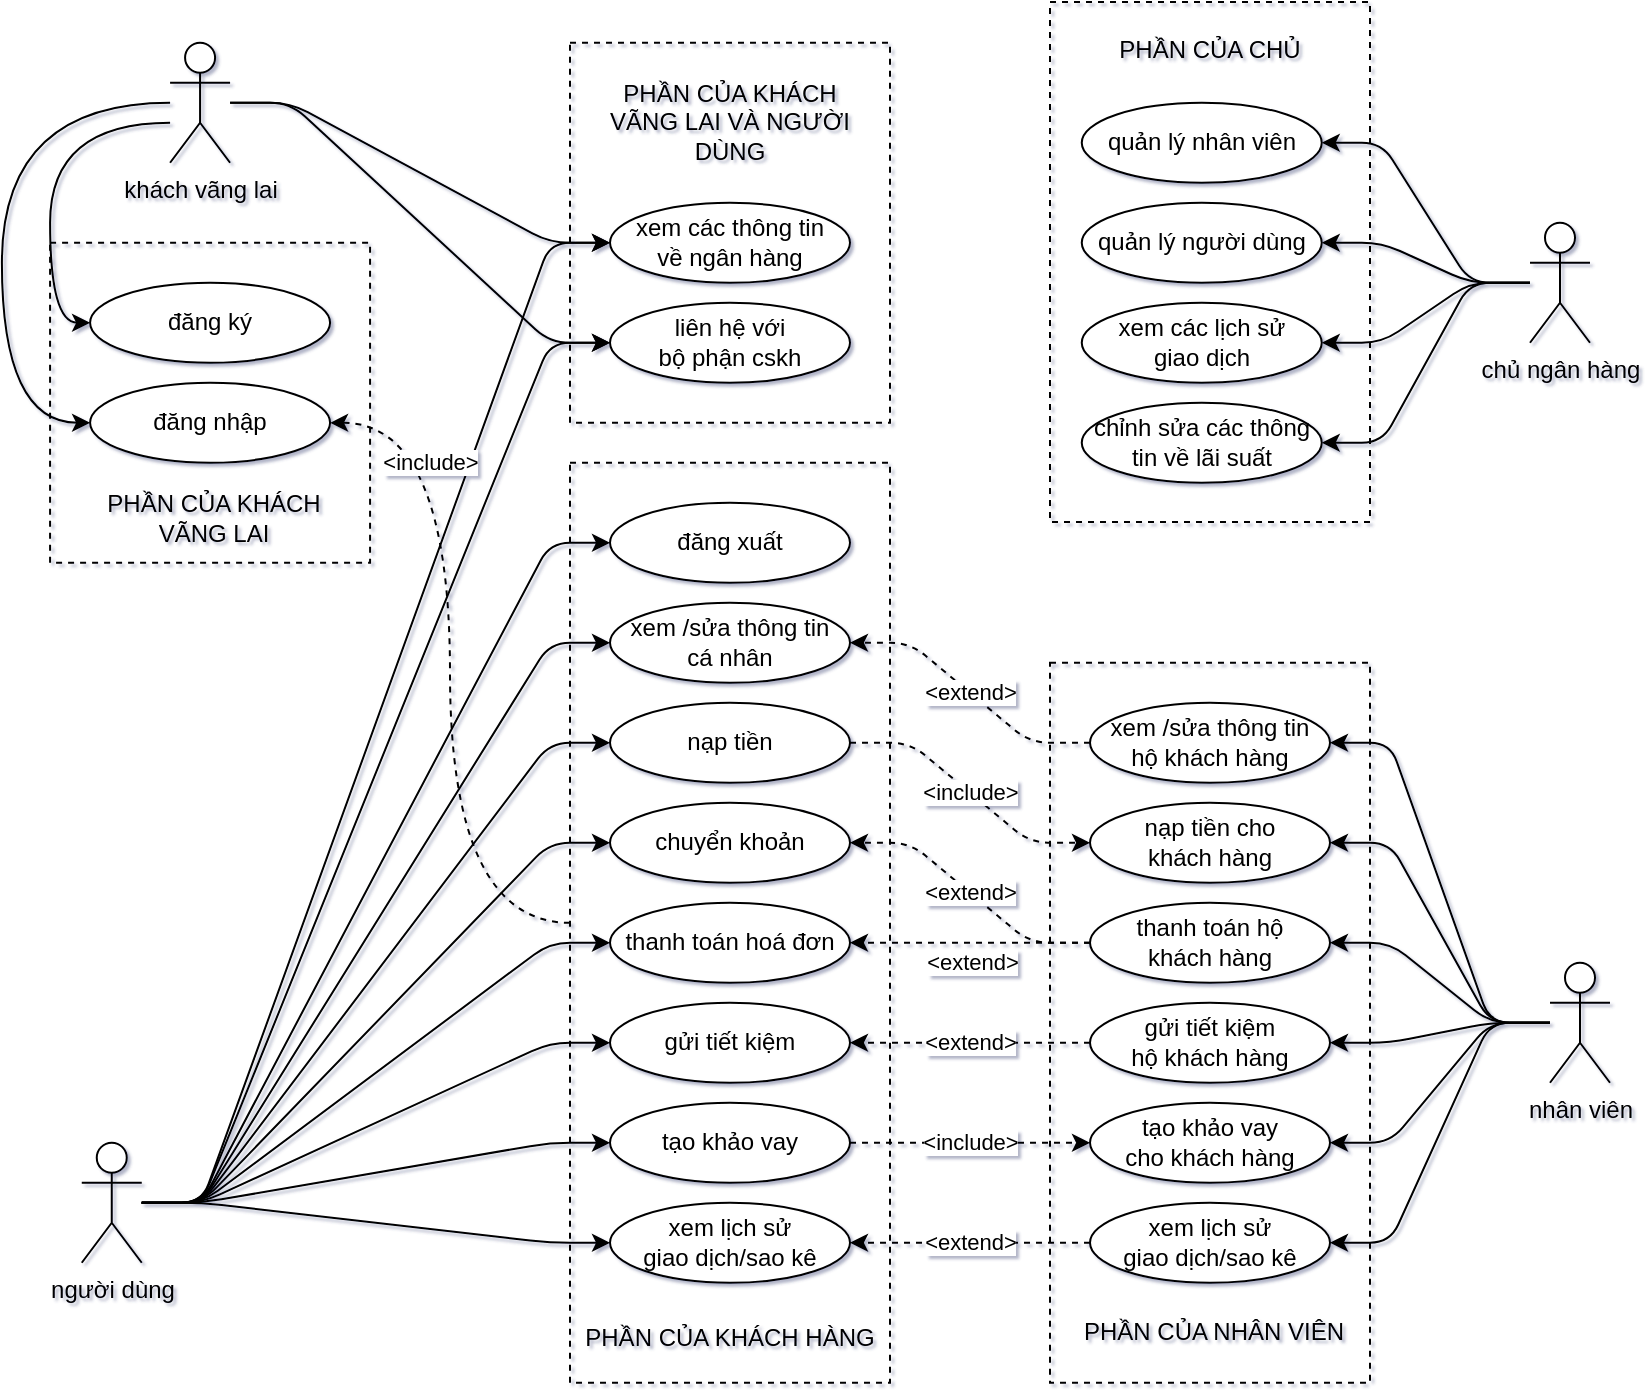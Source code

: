 <mxfile>
    <diagram id="WVsYJjlgSvCBYWmrNCYB" name="Page-1">
        <mxGraphModel dx="1054" dy="612" grid="1" gridSize="10" guides="1" tooltips="1" connect="1" arrows="1" fold="1" page="1" pageScale="1" pageWidth="869" pageHeight="780" background="#ffffff" math="0" shadow="1">
            <root>
                <mxCell id="0"/>
                <mxCell id="1" parent="0"/>
                <mxCell id="161" value="" style="group" parent="1" vertex="1" connectable="0">
                    <mxGeometry x="320" y="270.37" width="160" height="460" as="geometry"/>
                </mxCell>
                <mxCell id="156" value="" style="rounded=0;whiteSpace=wrap;html=1;fillColor=none;dashed=1;" parent="161" vertex="1">
                    <mxGeometry width="160" height="460" as="geometry"/>
                </mxCell>
                <mxCell id="160" value="PHẦN CỦA KHÁCH HÀNG" style="text;html=1;strokeColor=none;fillColor=none;align=center;verticalAlign=middle;whiteSpace=wrap;rounded=0;dashed=1;" parent="161" vertex="1">
                    <mxGeometry x="5" y="423.922" width="150" height="27.059" as="geometry"/>
                </mxCell>
                <mxCell id="167" value="" style="group" parent="1" vertex="1" connectable="0">
                    <mxGeometry x="560" y="40" width="160" height="260" as="geometry"/>
                </mxCell>
                <mxCell id="159" value="" style="rounded=0;whiteSpace=wrap;html=1;fillColor=none;dashed=1;" parent="167" vertex="1">
                    <mxGeometry width="160" height="260" as="geometry"/>
                </mxCell>
                <mxCell id="165" value="PHẦN CỦA CHỦ" style="text;html=1;strokeColor=none;fillColor=none;align=center;verticalAlign=middle;whiteSpace=wrap;rounded=0;dashed=1;" parent="167" vertex="1">
                    <mxGeometry x="10.0" y="10.0" width="140" height="28.889" as="geometry"/>
                </mxCell>
                <mxCell id="163" value="" style="group" parent="1" vertex="1" connectable="0">
                    <mxGeometry x="560" y="370.37" width="160" height="360" as="geometry"/>
                </mxCell>
                <mxCell id="157" value="" style="rounded=0;whiteSpace=wrap;html=1;fillColor=none;dashed=1;" parent="163" vertex="1">
                    <mxGeometry width="160" height="360" as="geometry"/>
                </mxCell>
                <mxCell id="162" value="PHẦN CỦA NHÂN VIÊN" style="text;html=1;strokeColor=none;fillColor=none;align=center;verticalAlign=middle;whiteSpace=wrap;rounded=0;dashed=1;" parent="163" vertex="1">
                    <mxGeometry x="12.18" y="320" width="140" height="30" as="geometry"/>
                </mxCell>
                <mxCell id="81" style="edgeStyle=entityRelationEdgeStyle;html=1;" parent="1" source="10" target="13" edge="1">
                    <mxGeometry relative="1" as="geometry"/>
                </mxCell>
                <mxCell id="84" style="edgeStyle=entityRelationEdgeStyle;html=1;entryX=0;entryY=0.5;entryDx=0;entryDy=0;" parent="1" source="10" target="30" edge="1">
                    <mxGeometry relative="1" as="geometry"/>
                </mxCell>
                <mxCell id="182" style="edgeStyle=orthogonalEdgeStyle;html=1;entryX=0;entryY=0.5;entryDx=0;entryDy=0;curved=1;" parent="1" source="10" target="173" edge="1">
                    <mxGeometry relative="1" as="geometry">
                        <Array as="points">
                            <mxPoint x="60.04" y="100.37"/>
                            <mxPoint x="60.04" y="200.37"/>
                        </Array>
                    </mxGeometry>
                </mxCell>
                <mxCell id="183" style="edgeStyle=orthogonalEdgeStyle;curved=1;html=1;entryX=0;entryY=0.5;entryDx=0;entryDy=0;" parent="1" source="10" target="174" edge="1">
                    <mxGeometry relative="1" as="geometry">
                        <Array as="points">
                            <mxPoint x="35.94" y="90.37"/>
                            <mxPoint x="35.94" y="250.37"/>
                        </Array>
                    </mxGeometry>
                </mxCell>
                <mxCell id="10" value="khách vãng lai" style="shape=umlActor;verticalLabelPosition=bottom;verticalAlign=top;html=1;outlineConnect=0;" parent="1" vertex="1">
                    <mxGeometry x="120.04" y="60.37" width="30" height="60" as="geometry"/>
                </mxCell>
                <mxCell id="68" style="edgeStyle=entityRelationEdgeStyle;html=1;entryX=0;entryY=0.5;entryDx=0;entryDy=0;" parent="1" source="16" target="36" edge="1">
                    <mxGeometry relative="1" as="geometry"/>
                </mxCell>
                <mxCell id="71" style="edgeStyle=entityRelationEdgeStyle;html=1;entryX=0;entryY=0.5;entryDx=0;entryDy=0;" parent="1" source="16" target="22" edge="1">
                    <mxGeometry relative="1" as="geometry"/>
                </mxCell>
                <mxCell id="72" style="edgeStyle=entityRelationEdgeStyle;html=1;" parent="1" source="16" target="23" edge="1">
                    <mxGeometry relative="1" as="geometry"/>
                </mxCell>
                <mxCell id="73" style="edgeStyle=entityRelationEdgeStyle;html=1;" parent="1" source="16" target="24" edge="1">
                    <mxGeometry relative="1" as="geometry"/>
                </mxCell>
                <mxCell id="74" style="edgeStyle=entityRelationEdgeStyle;html=1;entryX=0;entryY=0.5;entryDx=0;entryDy=0;" parent="1" source="16" target="25" edge="1">
                    <mxGeometry relative="1" as="geometry"/>
                </mxCell>
                <mxCell id="87" style="edgeStyle=entityRelationEdgeStyle;html=1;entryX=0;entryY=0.5;entryDx=0;entryDy=0;" parent="1" source="16" target="86" edge="1">
                    <mxGeometry relative="1" as="geometry"/>
                </mxCell>
                <mxCell id="89" style="edgeStyle=entityRelationEdgeStyle;html=1;entryX=0;entryY=0.5;entryDx=0;entryDy=0;" parent="1" source="16" target="88" edge="1">
                    <mxGeometry relative="1" as="geometry"/>
                </mxCell>
                <mxCell id="169" style="edgeStyle=entityRelationEdgeStyle;html=1;" parent="1" source="16" target="30" edge="1">
                    <mxGeometry relative="1" as="geometry"/>
                </mxCell>
                <mxCell id="170" style="edgeStyle=entityRelationEdgeStyle;html=1;" parent="1" source="16" target="13" edge="1">
                    <mxGeometry relative="1" as="geometry"/>
                </mxCell>
                <mxCell id="179" style="edgeStyle=entityRelationEdgeStyle;html=1;entryX=0;entryY=0.5;entryDx=0;entryDy=0;" parent="1" source="16" target="175" edge="1">
                    <mxGeometry relative="1" as="geometry"/>
                </mxCell>
                <mxCell id="16" value="người dùng" style="shape=umlActor;verticalLabelPosition=bottom;verticalAlign=top;html=1;outlineConnect=0;" parent="1" vertex="1">
                    <mxGeometry x="75.88" y="610.37" width="30" height="60" as="geometry"/>
                </mxCell>
                <mxCell id="113" value="&amp;lt;include&amp;gt;" style="edgeStyle=entityRelationEdgeStyle;html=1;entryX=0;entryY=0.5;entryDx=0;entryDy=0;dashed=1;" parent="1" source="22" target="111" edge="1">
                    <mxGeometry relative="1" as="geometry"/>
                </mxCell>
                <mxCell id="22" value="nạp tiền" style="ellipse;whiteSpace=wrap;html=1;" parent="1" vertex="1">
                    <mxGeometry x="340" y="390.37" width="120" height="40" as="geometry"/>
                </mxCell>
                <mxCell id="23" value="chuyển khoản" style="ellipse;whiteSpace=wrap;html=1;" parent="1" vertex="1">
                    <mxGeometry x="340" y="440.37" width="120" height="40" as="geometry"/>
                </mxCell>
                <mxCell id="24" value="thanh toán hoá đơn" style="ellipse;whiteSpace=wrap;html=1;" parent="1" vertex="1">
                    <mxGeometry x="340" y="490.37" width="120" height="40" as="geometry"/>
                </mxCell>
                <mxCell id="25" value="gửi tiết kiệm" style="ellipse;whiteSpace=wrap;html=1;" parent="1" vertex="1">
                    <mxGeometry x="340" y="540.37" width="120" height="40" as="geometry"/>
                </mxCell>
                <mxCell id="36" value="xem /sửa thông tin&lt;br&gt;cá nhân" style="ellipse;whiteSpace=wrap;html=1;" parent="1" vertex="1">
                    <mxGeometry x="340" y="340.37" width="120" height="40" as="geometry"/>
                </mxCell>
                <mxCell id="126" style="edgeStyle=entityRelationEdgeStyle;html=1;entryX=1;entryY=0.5;entryDx=0;entryDy=0;" parent="1" source="63" target="109" edge="1">
                    <mxGeometry relative="1" as="geometry"/>
                </mxCell>
                <mxCell id="128" style="edgeStyle=entityRelationEdgeStyle;html=1;entryX=1;entryY=0.5;entryDx=0;entryDy=0;" parent="1" source="63" target="111" edge="1">
                    <mxGeometry relative="1" as="geometry"/>
                </mxCell>
                <mxCell id="129" style="edgeStyle=entityRelationEdgeStyle;html=1;entryX=1;entryY=0.5;entryDx=0;entryDy=0;" parent="1" source="63" target="115" edge="1">
                    <mxGeometry relative="1" as="geometry"/>
                </mxCell>
                <mxCell id="130" style="edgeStyle=entityRelationEdgeStyle;html=1;entryX=1;entryY=0.5;entryDx=0;entryDy=0;" parent="1" source="63" target="119" edge="1">
                    <mxGeometry relative="1" as="geometry"/>
                </mxCell>
                <mxCell id="131" style="edgeStyle=entityRelationEdgeStyle;html=1;entryX=1;entryY=0.5;entryDx=0;entryDy=0;" parent="1" source="63" target="121" edge="1">
                    <mxGeometry relative="1" as="geometry"/>
                </mxCell>
                <mxCell id="143" style="edgeStyle=entityRelationEdgeStyle;html=1;entryX=1;entryY=0.5;entryDx=0;entryDy=0;" parent="1" source="63" target="140" edge="1">
                    <mxGeometry relative="1" as="geometry"/>
                </mxCell>
                <mxCell id="63" value="nhân viên" style="shape=umlActor;verticalLabelPosition=bottom;verticalAlign=top;html=1;outlineConnect=0;" parent="1" vertex="1">
                    <mxGeometry x="810" y="520.37" width="30" height="60" as="geometry"/>
                </mxCell>
                <mxCell id="124" value="&amp;lt;include&amp;gt;" style="edgeStyle=entityRelationEdgeStyle;html=1;entryX=0;entryY=0.5;entryDx=0;entryDy=0;dashed=1;" parent="1" source="86" target="121" edge="1">
                    <mxGeometry relative="1" as="geometry"/>
                </mxCell>
                <mxCell id="86" value="tạo khảo vay" style="ellipse;whiteSpace=wrap;html=1;" parent="1" vertex="1">
                    <mxGeometry x="340" y="590.37" width="120" height="40" as="geometry"/>
                </mxCell>
                <mxCell id="88" value="xem lịch sử&lt;br&gt;giao dịch/sao kê" style="ellipse;whiteSpace=wrap;html=1;" parent="1" vertex="1">
                    <mxGeometry x="340" y="640.37" width="120" height="40" as="geometry"/>
                </mxCell>
                <mxCell id="110" value="&amp;lt;extend&amp;gt;" style="edgeStyle=entityRelationEdgeStyle;html=1;dashed=1;" parent="1" source="109" target="36" edge="1">
                    <mxGeometry relative="1" as="geometry"/>
                </mxCell>
                <mxCell id="109" value="xem /sửa thông tin&lt;br&gt;hộ khách hàng" style="ellipse;whiteSpace=wrap;html=1;" parent="1" vertex="1">
                    <mxGeometry x="580" y="390.37" width="120" height="40" as="geometry"/>
                </mxCell>
                <mxCell id="111" value="nạp tiền cho&lt;br&gt;khách hàng" style="ellipse;whiteSpace=wrap;html=1;" parent="1" vertex="1">
                    <mxGeometry x="580" y="440.37" width="120" height="40" as="geometry"/>
                </mxCell>
                <mxCell id="116" value="&amp;lt;extend&amp;gt;" style="edgeStyle=entityRelationEdgeStyle;html=1;entryX=1;entryY=0.5;entryDx=0;entryDy=0;dashed=1;" parent="1" source="115" target="23" edge="1">
                    <mxGeometry relative="1" as="geometry"/>
                </mxCell>
                <mxCell id="117" value="&amp;lt;extend&amp;gt;" style="edgeStyle=entityRelationEdgeStyle;html=1;entryX=1;entryY=0.5;entryDx=0;entryDy=0;dashed=1;" parent="1" source="115" target="24" edge="1">
                    <mxGeometry x="-0.018" y="10" relative="1" as="geometry">
                        <mxPoint as="offset"/>
                    </mxGeometry>
                </mxCell>
                <mxCell id="115" value="thanh toán hộ&lt;br&gt;khách hàng" style="ellipse;whiteSpace=wrap;html=1;" parent="1" vertex="1">
                    <mxGeometry x="580" y="490.37" width="120" height="40" as="geometry"/>
                </mxCell>
                <mxCell id="120" value="&amp;lt;extend&amp;gt;" style="edgeStyle=entityRelationEdgeStyle;html=1;entryX=1;entryY=0.5;entryDx=0;entryDy=0;dashed=1;" parent="1" source="119" target="25" edge="1">
                    <mxGeometry relative="1" as="geometry"/>
                </mxCell>
                <mxCell id="119" value="gửi tiết kiệm&lt;br&gt;hộ khách hàng" style="ellipse;whiteSpace=wrap;html=1;" parent="1" vertex="1">
                    <mxGeometry x="580" y="540.37" width="120" height="40" as="geometry"/>
                </mxCell>
                <mxCell id="121" value="tạo khảo vay&lt;br&gt;cho khách hàng" style="ellipse;whiteSpace=wrap;html=1;" parent="1" vertex="1">
                    <mxGeometry x="580" y="590.37" width="120" height="40" as="geometry"/>
                </mxCell>
                <mxCell id="172" value="&amp;lt;extend&amp;gt;" style="edgeStyle=none;html=1;dashed=1;" parent="1" source="140" target="88" edge="1">
                    <mxGeometry relative="1" as="geometry"/>
                </mxCell>
                <mxCell id="140" value="xem lịch sử &lt;br&gt;giao dịch/sao kê" style="ellipse;whiteSpace=wrap;html=1;" parent="1" vertex="1">
                    <mxGeometry x="580" y="640.37" width="120" height="40" as="geometry"/>
                </mxCell>
                <mxCell id="152" style="edgeStyle=entityRelationEdgeStyle;html=1;entryX=1;entryY=0.5;entryDx=0;entryDy=0;" parent="1" source="146" target="148" edge="1">
                    <mxGeometry relative="1" as="geometry"/>
                </mxCell>
                <mxCell id="153" style="edgeStyle=entityRelationEdgeStyle;html=1;entryX=1;entryY=0.5;entryDx=0;entryDy=0;" parent="1" source="146" target="149" edge="1">
                    <mxGeometry relative="1" as="geometry"/>
                </mxCell>
                <mxCell id="187" value="" style="group" parent="1" vertex="1" connectable="0">
                    <mxGeometry x="60.04" y="160.37" width="160" height="160" as="geometry"/>
                </mxCell>
                <mxCell id="188" value="" style="rounded=0;whiteSpace=wrap;html=1;fillColor=none;dashed=1;" parent="187" vertex="1">
                    <mxGeometry width="160" height="160" as="geometry"/>
                </mxCell>
                <mxCell id="189" value="PHẦN CỦA KHÁCH VÃNG LAI" style="text;html=1;strokeColor=none;fillColor=none;align=center;verticalAlign=middle;whiteSpace=wrap;rounded=0;dashed=1;" parent="187" vertex="1">
                    <mxGeometry x="12.18" y="120" width="140" height="35.56" as="geometry"/>
                </mxCell>
                <mxCell id="154" style="edgeStyle=entityRelationEdgeStyle;html=1;entryX=1;entryY=0.5;entryDx=0;entryDy=0;" parent="1" source="146" target="150" edge="1">
                    <mxGeometry relative="1" as="geometry"/>
                </mxCell>
                <mxCell id="155" style="edgeStyle=entityRelationEdgeStyle;html=1;entryX=1;entryY=0.5;entryDx=0;entryDy=0;" parent="1" source="146" target="151" edge="1">
                    <mxGeometry relative="1" as="geometry"/>
                </mxCell>
                <mxCell id="146" value="chủ ngân hàng" style="shape=umlActor;verticalLabelPosition=bottom;verticalAlign=top;html=1;outlineConnect=0;" parent="1" vertex="1">
                    <mxGeometry x="800.0" y="150.37" width="30" height="60" as="geometry"/>
                </mxCell>
                <mxCell id="184" value="" style="group" parent="1" vertex="1" connectable="0">
                    <mxGeometry x="320" y="60.37" width="160" height="190" as="geometry"/>
                </mxCell>
                <mxCell id="185" value="" style="rounded=0;whiteSpace=wrap;html=1;fillColor=none;dashed=1;" parent="184" vertex="1">
                    <mxGeometry width="160" height="190" as="geometry"/>
                </mxCell>
                <mxCell id="186" value="PHẦN CỦA KHÁCH VÃNG LAI VÀ NGƯỜI DÙNG" style="text;html=1;strokeColor=none;fillColor=none;align=center;verticalAlign=middle;whiteSpace=wrap;rounded=0;dashed=1;" parent="184" vertex="1">
                    <mxGeometry x="10" y="11.869" width="140" height="55.189" as="geometry"/>
                </mxCell>
                <mxCell id="148" value="quản lý nhân viên" style="ellipse;whiteSpace=wrap;html=1;" parent="1" vertex="1">
                    <mxGeometry x="575.88" y="90.37" width="120" height="40" as="geometry"/>
                </mxCell>
                <mxCell id="149" value="quản lý người dùng" style="ellipse;whiteSpace=wrap;html=1;" parent="1" vertex="1">
                    <mxGeometry x="575.88" y="140.37" width="120" height="40" as="geometry"/>
                </mxCell>
                <mxCell id="150" value="xem các lịch sử&lt;br&gt;giao dịch" style="ellipse;whiteSpace=wrap;html=1;" parent="1" vertex="1">
                    <mxGeometry x="575.88" y="190.37" width="120" height="40" as="geometry"/>
                </mxCell>
                <mxCell id="151" value="chỉnh sửa các thông&lt;br&gt;tin về lãi suất" style="ellipse;whiteSpace=wrap;html=1;" parent="1" vertex="1">
                    <mxGeometry x="575.88" y="240.37" width="120" height="40" as="geometry"/>
                </mxCell>
                <mxCell id="173" value="đăng ký" style="ellipse;whiteSpace=wrap;html=1;" parent="1" vertex="1">
                    <mxGeometry x="80.04" y="180.37" width="120" height="40" as="geometry"/>
                </mxCell>
                <mxCell id="174" value="đăng nhập" style="ellipse;whiteSpace=wrap;html=1;" parent="1" vertex="1">
                    <mxGeometry x="80.04" y="230.37" width="120" height="40" as="geometry"/>
                </mxCell>
                <mxCell id="30" value="liên hệ với&lt;br&gt;bộ phận cskh" style="ellipse;whiteSpace=wrap;html=1;" parent="1" vertex="1">
                    <mxGeometry x="340" y="190.37" width="120" height="40" as="geometry"/>
                </mxCell>
                <mxCell id="13" value="xem các thông tin&lt;br&gt;về ngân hàng" style="ellipse;whiteSpace=wrap;html=1;" parent="1" vertex="1">
                    <mxGeometry x="340" y="140.37" width="120" height="40" as="geometry"/>
                </mxCell>
                <mxCell id="175" value="đăng xuất" style="ellipse;whiteSpace=wrap;html=1;" parent="1" vertex="1">
                    <mxGeometry x="340" y="290.37" width="120" height="40" as="geometry"/>
                </mxCell>
                <mxCell id="190" value="&amp;lt;include&amp;gt;" style="edgeStyle=orthogonalEdgeStyle;curved=1;html=1;dashed=1;" parent="1" source="156" target="174" edge="1">
                    <mxGeometry x="0.57" y="10" relative="1" as="geometry">
                        <mxPoint as="offset"/>
                    </mxGeometry>
                </mxCell>
            </root>
        </mxGraphModel>
    </diagram>
</mxfile>